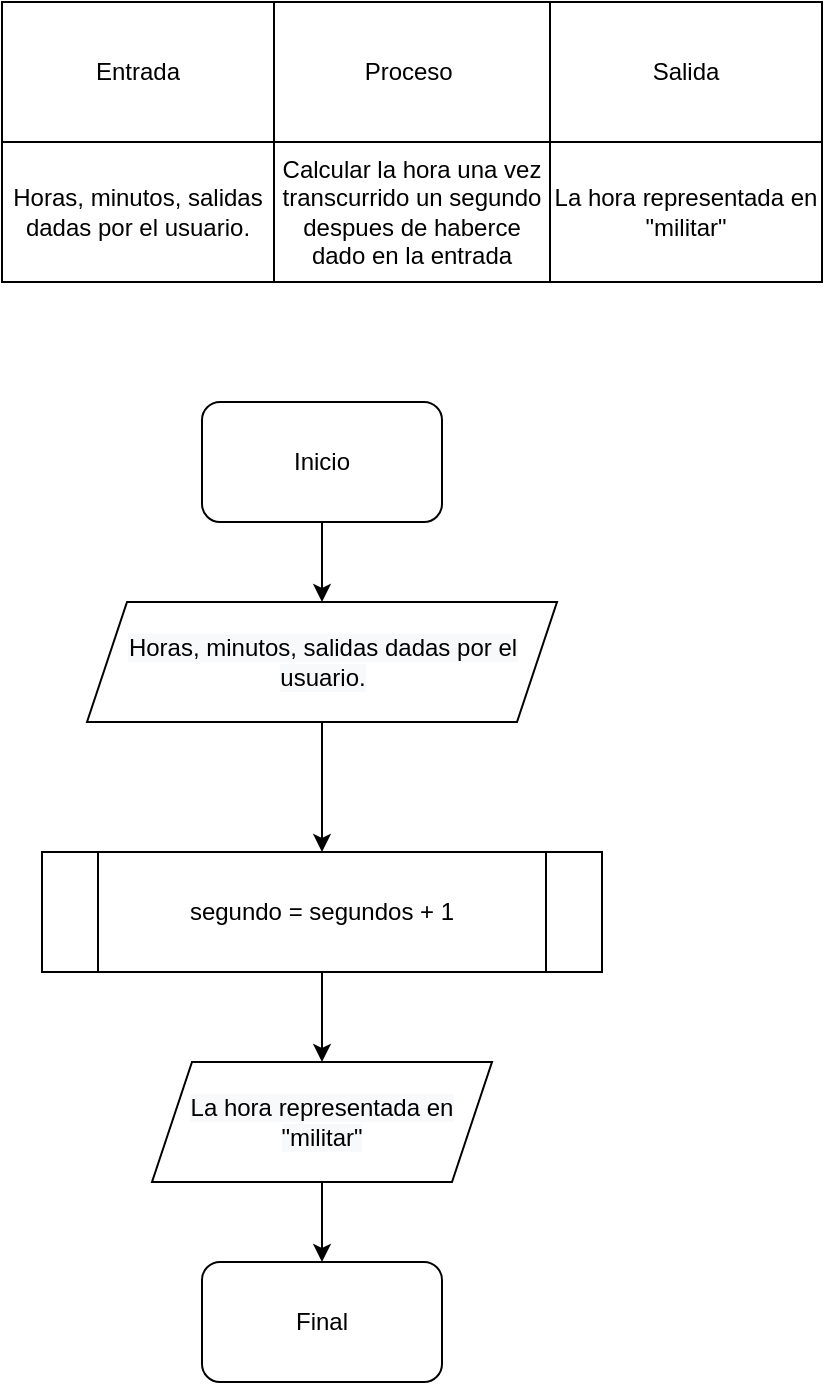 <mxfile version="14.5.1" type="github">
  <diagram id="mCWXGyle1qrRXlYR9wi4" name="Page-1">
    <mxGraphModel dx="868" dy="482" grid="1" gridSize="10" guides="1" tooltips="1" connect="1" arrows="1" fold="1" page="1" pageScale="1" pageWidth="827" pageHeight="1169" math="0" shadow="0">
      <root>
        <mxCell id="0" />
        <mxCell id="1" parent="0" />
        <mxCell id="vu0kUxykcPoLJdEyMzFL-21" value="" style="shape=table;html=1;whiteSpace=wrap;startSize=0;container=1;collapsible=0;childLayout=tableLayout;" vertex="1" parent="1">
          <mxGeometry x="60" y="160" width="410" height="140" as="geometry" />
        </mxCell>
        <mxCell id="vu0kUxykcPoLJdEyMzFL-22" value="" style="shape=partialRectangle;html=1;whiteSpace=wrap;collapsible=0;dropTarget=0;pointerEvents=0;fillColor=none;top=0;left=0;bottom=0;right=0;points=[[0,0.5],[1,0.5]];portConstraint=eastwest;" vertex="1" parent="vu0kUxykcPoLJdEyMzFL-21">
          <mxGeometry width="410" height="70" as="geometry" />
        </mxCell>
        <mxCell id="vu0kUxykcPoLJdEyMzFL-23" value="Entrada" style="shape=partialRectangle;html=1;whiteSpace=wrap;connectable=0;overflow=hidden;fillColor=none;top=0;left=0;bottom=0;right=0;" vertex="1" parent="vu0kUxykcPoLJdEyMzFL-22">
          <mxGeometry width="136" height="70" as="geometry" />
        </mxCell>
        <mxCell id="vu0kUxykcPoLJdEyMzFL-24" value="Proceso&amp;nbsp;" style="shape=partialRectangle;html=1;whiteSpace=wrap;connectable=0;overflow=hidden;fillColor=none;top=0;left=0;bottom=0;right=0;" vertex="1" parent="vu0kUxykcPoLJdEyMzFL-22">
          <mxGeometry x="136" width="138" height="70" as="geometry" />
        </mxCell>
        <mxCell id="vu0kUxykcPoLJdEyMzFL-25" value="Salida" style="shape=partialRectangle;html=1;whiteSpace=wrap;connectable=0;overflow=hidden;fillColor=none;top=0;left=0;bottom=0;right=0;" vertex="1" parent="vu0kUxykcPoLJdEyMzFL-22">
          <mxGeometry x="274" width="136" height="70" as="geometry" />
        </mxCell>
        <mxCell id="vu0kUxykcPoLJdEyMzFL-26" value="" style="shape=partialRectangle;html=1;whiteSpace=wrap;collapsible=0;dropTarget=0;pointerEvents=0;fillColor=none;top=0;left=0;bottom=0;right=0;points=[[0,0.5],[1,0.5]];portConstraint=eastwest;" vertex="1" parent="vu0kUxykcPoLJdEyMzFL-21">
          <mxGeometry y="70" width="410" height="70" as="geometry" />
        </mxCell>
        <mxCell id="vu0kUxykcPoLJdEyMzFL-27" value="Horas, minutos, salidas dadas por el usuario." style="shape=partialRectangle;html=1;whiteSpace=wrap;connectable=0;overflow=hidden;fillColor=none;top=0;left=0;bottom=0;right=0;" vertex="1" parent="vu0kUxykcPoLJdEyMzFL-26">
          <mxGeometry width="136" height="70" as="geometry" />
        </mxCell>
        <mxCell id="vu0kUxykcPoLJdEyMzFL-28" value="Calcular la hora una vez transcurrido un segundo despues de haberce dado en la entrada" style="shape=partialRectangle;html=1;whiteSpace=wrap;connectable=0;overflow=hidden;fillColor=none;top=0;left=0;bottom=0;right=0;" vertex="1" parent="vu0kUxykcPoLJdEyMzFL-26">
          <mxGeometry x="136" width="138" height="70" as="geometry" />
        </mxCell>
        <mxCell id="vu0kUxykcPoLJdEyMzFL-29" value="La hora representada en &quot;militar&quot;" style="shape=partialRectangle;html=1;whiteSpace=wrap;connectable=0;overflow=hidden;fillColor=none;top=0;left=0;bottom=0;right=0;" vertex="1" parent="vu0kUxykcPoLJdEyMzFL-26">
          <mxGeometry x="274" width="136" height="70" as="geometry" />
        </mxCell>
        <mxCell id="vu0kUxykcPoLJdEyMzFL-36" value="" style="edgeStyle=orthogonalEdgeStyle;rounded=0;orthogonalLoop=1;jettySize=auto;html=1;" edge="1" parent="1" source="vu0kUxykcPoLJdEyMzFL-30" target="vu0kUxykcPoLJdEyMzFL-35">
          <mxGeometry relative="1" as="geometry" />
        </mxCell>
        <mxCell id="vu0kUxykcPoLJdEyMzFL-30" value="segundo = segundos + 1" style="shape=process;whiteSpace=wrap;html=1;backgroundOutline=1;" vertex="1" parent="1">
          <mxGeometry x="80" y="585" width="280" height="60" as="geometry" />
        </mxCell>
        <mxCell id="vu0kUxykcPoLJdEyMzFL-41" value="" style="edgeStyle=orthogonalEdgeStyle;rounded=0;orthogonalLoop=1;jettySize=auto;html=1;" edge="1" parent="1" source="vu0kUxykcPoLJdEyMzFL-31" target="vu0kUxykcPoLJdEyMzFL-33">
          <mxGeometry relative="1" as="geometry" />
        </mxCell>
        <mxCell id="vu0kUxykcPoLJdEyMzFL-31" value="Inicio" style="rounded=1;whiteSpace=wrap;html=1;" vertex="1" parent="1">
          <mxGeometry x="160" y="360" width="120" height="60" as="geometry" />
        </mxCell>
        <mxCell id="vu0kUxykcPoLJdEyMzFL-40" value="" style="edgeStyle=orthogonalEdgeStyle;rounded=0;orthogonalLoop=1;jettySize=auto;html=1;" edge="1" parent="1" source="vu0kUxykcPoLJdEyMzFL-33" target="vu0kUxykcPoLJdEyMzFL-30">
          <mxGeometry relative="1" as="geometry" />
        </mxCell>
        <mxCell id="vu0kUxykcPoLJdEyMzFL-33" value="&#xa;&#xa;&lt;span style=&quot;color: rgb(0, 0, 0); font-family: helvetica; font-size: 12px; font-style: normal; font-weight: 400; letter-spacing: normal; text-align: center; text-indent: 0px; text-transform: none; word-spacing: 0px; background-color: rgb(248, 249, 250); display: inline; float: none;&quot;&gt;Horas, minutos, salidas dadas por el usuario.&lt;/span&gt;&#xa;&#xa;" style="shape=parallelogram;perimeter=parallelogramPerimeter;whiteSpace=wrap;html=1;fixedSize=1;" vertex="1" parent="1">
          <mxGeometry x="102.5" y="460" width="235" height="60" as="geometry" />
        </mxCell>
        <mxCell id="vu0kUxykcPoLJdEyMzFL-34" value="Final" style="rounded=1;whiteSpace=wrap;html=1;" vertex="1" parent="1">
          <mxGeometry x="160" y="790" width="120" height="60" as="geometry" />
        </mxCell>
        <mxCell id="vu0kUxykcPoLJdEyMzFL-37" value="" style="edgeStyle=orthogonalEdgeStyle;rounded=0;orthogonalLoop=1;jettySize=auto;html=1;" edge="1" parent="1" source="vu0kUxykcPoLJdEyMzFL-35" target="vu0kUxykcPoLJdEyMzFL-34">
          <mxGeometry relative="1" as="geometry" />
        </mxCell>
        <mxCell id="vu0kUxykcPoLJdEyMzFL-35" value="&#xa;&#xa;&lt;span style=&quot;color: rgb(0, 0, 0); font-family: helvetica; font-size: 12px; font-style: normal; font-weight: 400; letter-spacing: normal; text-align: center; text-indent: 0px; text-transform: none; word-spacing: 0px; background-color: rgb(248, 249, 250); display: inline; float: none;&quot;&gt;La hora representada en &quot;militar&quot;&lt;/span&gt;&#xa;&#xa;" style="shape=parallelogram;perimeter=parallelogramPerimeter;whiteSpace=wrap;html=1;fixedSize=1;" vertex="1" parent="1">
          <mxGeometry x="135" y="690" width="170" height="60" as="geometry" />
        </mxCell>
      </root>
    </mxGraphModel>
  </diagram>
</mxfile>
